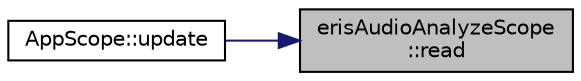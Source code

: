 digraph "erisAudioAnalyzeScope::read"
{
 // LATEX_PDF_SIZE
  edge [fontname="Helvetica",fontsize="10",labelfontname="Helvetica",labelfontsize="10"];
  node [fontname="Helvetica",fontsize="10",shape=record];
  rankdir="RL";
  Node1 [label="erisAudioAnalyzeScope\l::read",height=0.2,width=0.4,color="black", fillcolor="grey75", style="filled", fontcolor="black",tooltip=" "];
  Node1 -> Node2 [dir="back",color="midnightblue",fontsize="10",style="solid",fontname="Helvetica"];
  Node2 [label="AppScope::update",height=0.2,width=0.4,color="black", fillcolor="white", style="filled",URL="$class_app_scope.html#afea80e94624d9ed8ce80c36021000c65",tooltip=" "];
}
